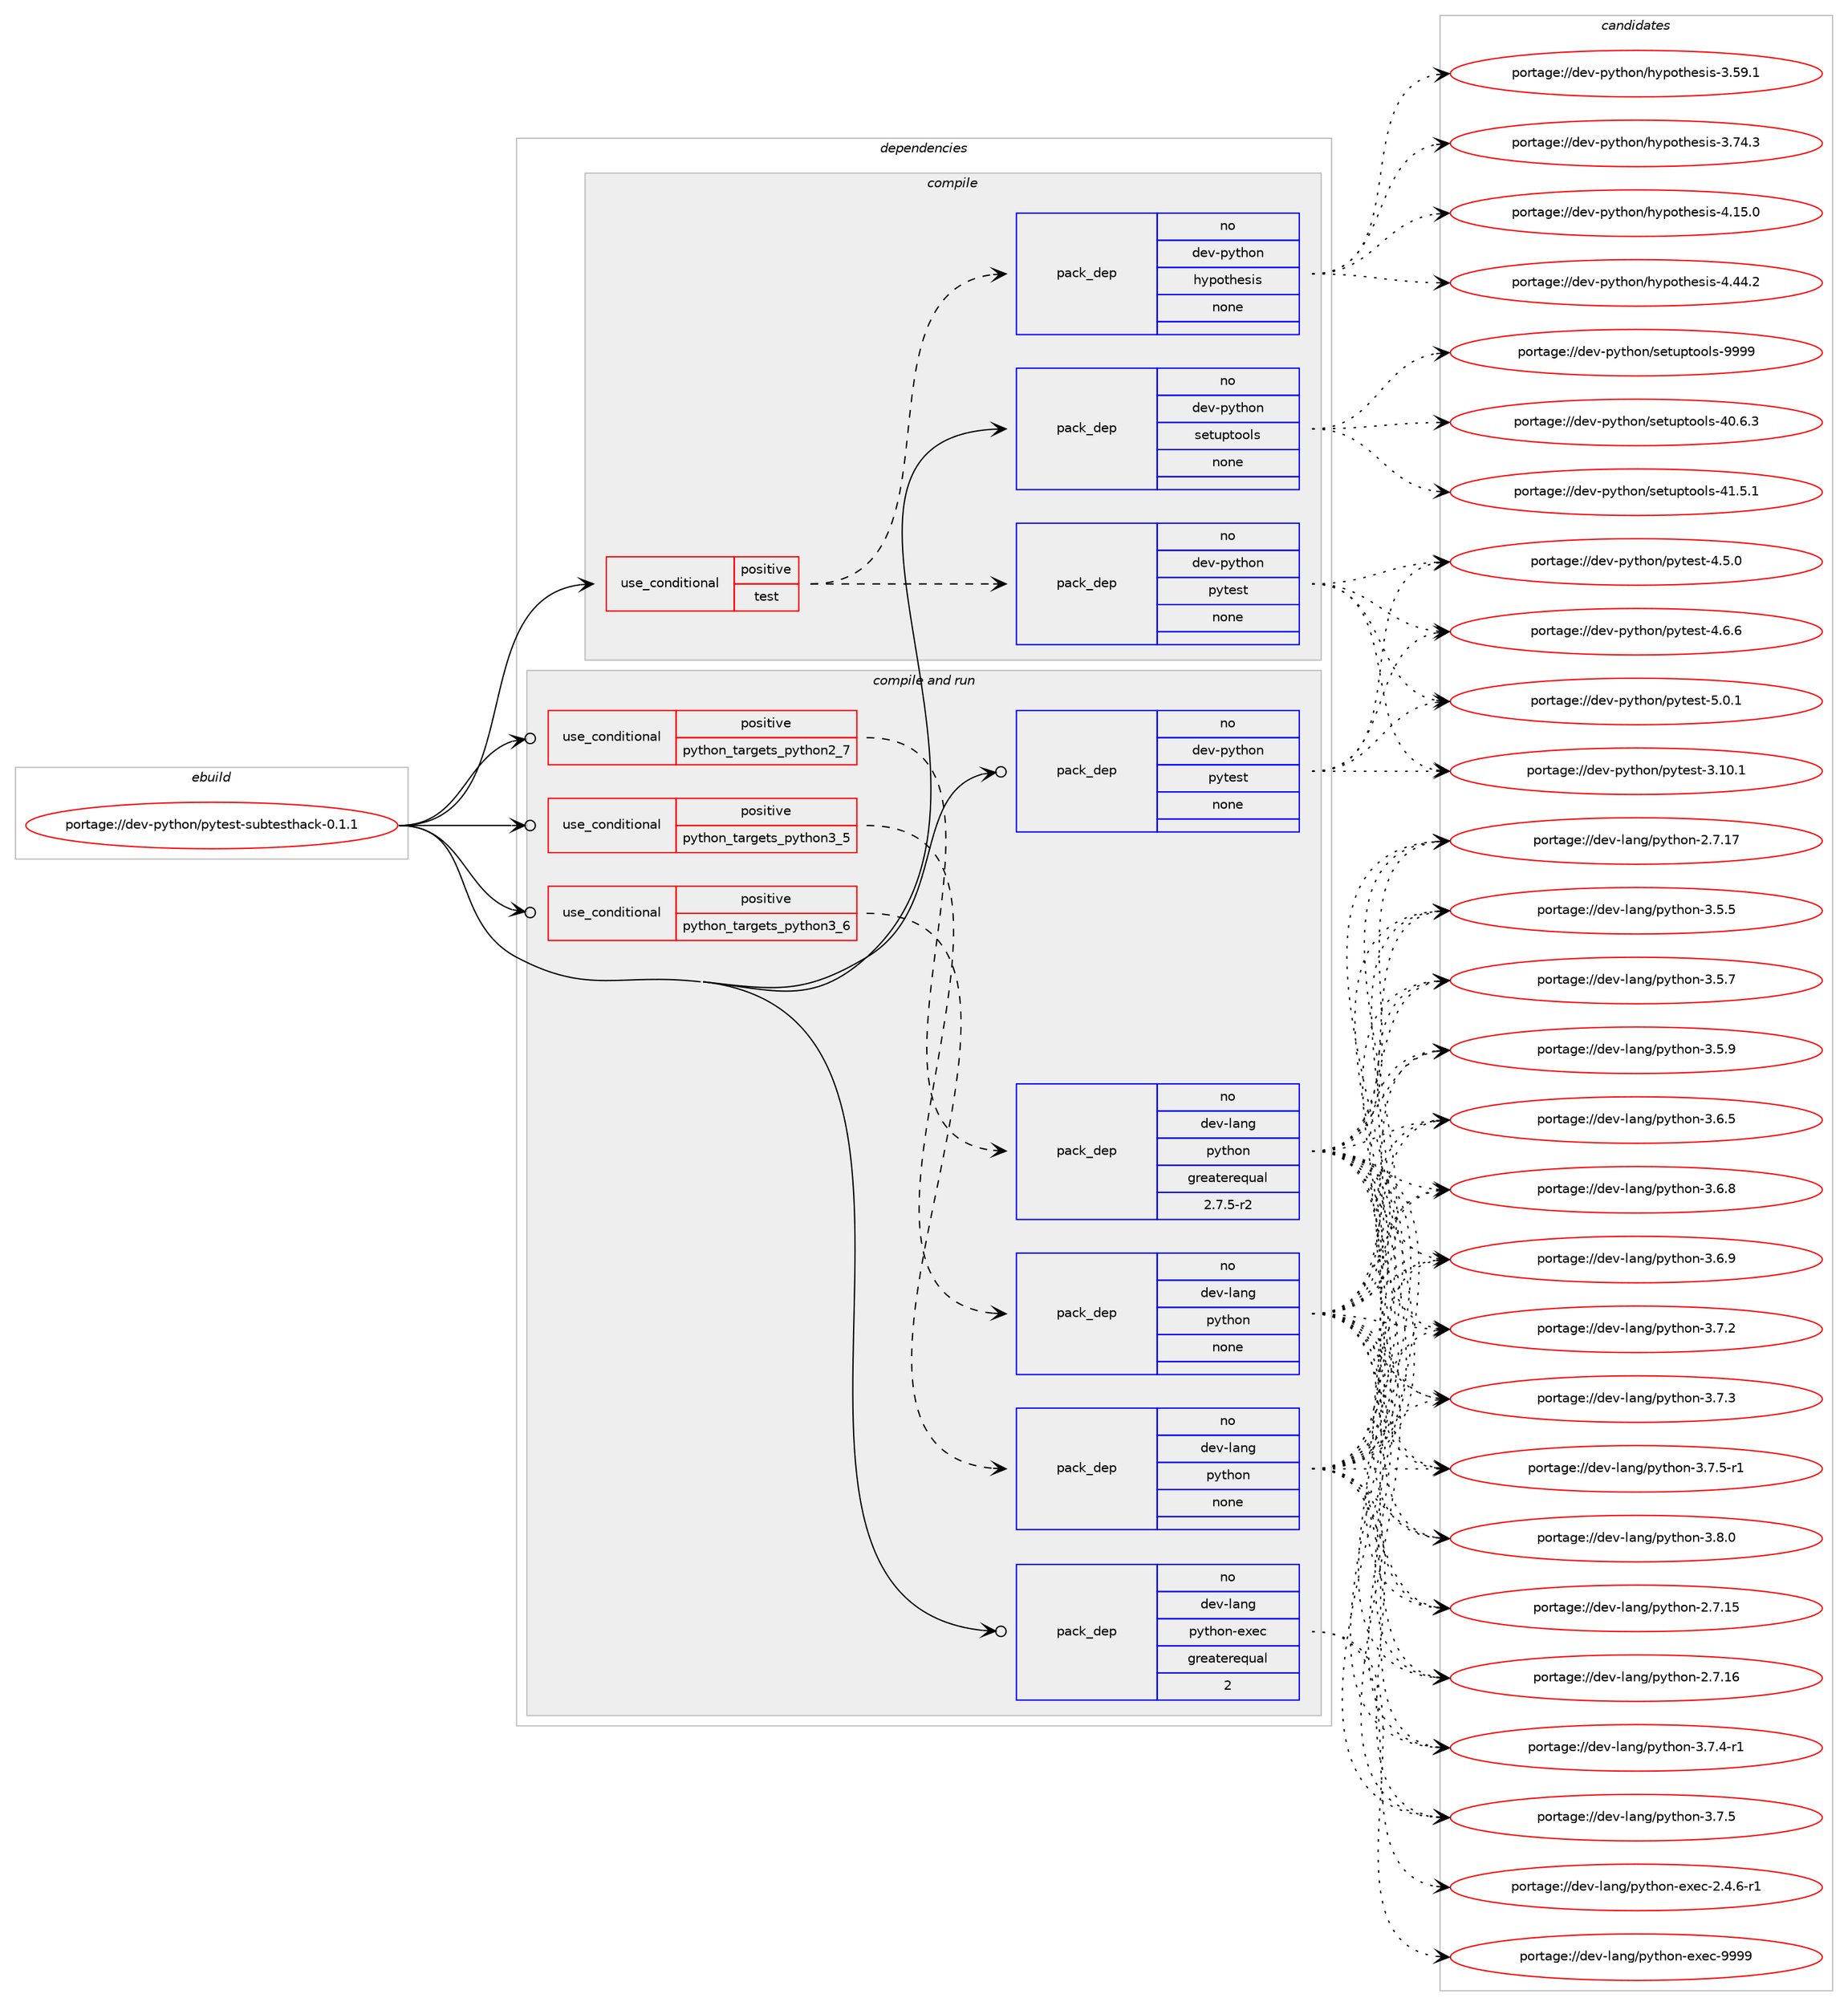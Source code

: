 digraph prolog {

# *************
# Graph options
# *************

newrank=true;
concentrate=true;
compound=true;
graph [rankdir=LR,fontname=Helvetica,fontsize=10,ranksep=1.5];#, ranksep=2.5, nodesep=0.2];
edge  [arrowhead=vee];
node  [fontname=Helvetica,fontsize=10];

# **********
# The ebuild
# **********

subgraph cluster_leftcol {
color=gray;
rank=same;
label=<<i>ebuild</i>>;
id [label="portage://dev-python/pytest-subtesthack-0.1.1", color=red, width=4, href="../dev-python/pytest-subtesthack-0.1.1.svg"];
}

# ****************
# The dependencies
# ****************

subgraph cluster_midcol {
color=gray;
label=<<i>dependencies</i>>;
subgraph cluster_compile {
fillcolor="#eeeeee";
style=filled;
label=<<i>compile</i>>;
subgraph cond36531 {
dependency164984 [label=<<TABLE BORDER="0" CELLBORDER="1" CELLSPACING="0" CELLPADDING="4"><TR><TD ROWSPAN="3" CELLPADDING="10">use_conditional</TD></TR><TR><TD>positive</TD></TR><TR><TD>test</TD></TR></TABLE>>, shape=none, color=red];
subgraph pack125066 {
dependency164985 [label=<<TABLE BORDER="0" CELLBORDER="1" CELLSPACING="0" CELLPADDING="4" WIDTH="220"><TR><TD ROWSPAN="6" CELLPADDING="30">pack_dep</TD></TR><TR><TD WIDTH="110">no</TD></TR><TR><TD>dev-python</TD></TR><TR><TD>hypothesis</TD></TR><TR><TD>none</TD></TR><TR><TD></TD></TR></TABLE>>, shape=none, color=blue];
}
dependency164984:e -> dependency164985:w [weight=20,style="dashed",arrowhead="vee"];
subgraph pack125067 {
dependency164986 [label=<<TABLE BORDER="0" CELLBORDER="1" CELLSPACING="0" CELLPADDING="4" WIDTH="220"><TR><TD ROWSPAN="6" CELLPADDING="30">pack_dep</TD></TR><TR><TD WIDTH="110">no</TD></TR><TR><TD>dev-python</TD></TR><TR><TD>pytest</TD></TR><TR><TD>none</TD></TR><TR><TD></TD></TR></TABLE>>, shape=none, color=blue];
}
dependency164984:e -> dependency164986:w [weight=20,style="dashed",arrowhead="vee"];
}
id:e -> dependency164984:w [weight=20,style="solid",arrowhead="vee"];
subgraph pack125068 {
dependency164987 [label=<<TABLE BORDER="0" CELLBORDER="1" CELLSPACING="0" CELLPADDING="4" WIDTH="220"><TR><TD ROWSPAN="6" CELLPADDING="30">pack_dep</TD></TR><TR><TD WIDTH="110">no</TD></TR><TR><TD>dev-python</TD></TR><TR><TD>setuptools</TD></TR><TR><TD>none</TD></TR><TR><TD></TD></TR></TABLE>>, shape=none, color=blue];
}
id:e -> dependency164987:w [weight=20,style="solid",arrowhead="vee"];
}
subgraph cluster_compileandrun {
fillcolor="#eeeeee";
style=filled;
label=<<i>compile and run</i>>;
subgraph cond36532 {
dependency164988 [label=<<TABLE BORDER="0" CELLBORDER="1" CELLSPACING="0" CELLPADDING="4"><TR><TD ROWSPAN="3" CELLPADDING="10">use_conditional</TD></TR><TR><TD>positive</TD></TR><TR><TD>python_targets_python2_7</TD></TR></TABLE>>, shape=none, color=red];
subgraph pack125069 {
dependency164989 [label=<<TABLE BORDER="0" CELLBORDER="1" CELLSPACING="0" CELLPADDING="4" WIDTH="220"><TR><TD ROWSPAN="6" CELLPADDING="30">pack_dep</TD></TR><TR><TD WIDTH="110">no</TD></TR><TR><TD>dev-lang</TD></TR><TR><TD>python</TD></TR><TR><TD>greaterequal</TD></TR><TR><TD>2.7.5-r2</TD></TR></TABLE>>, shape=none, color=blue];
}
dependency164988:e -> dependency164989:w [weight=20,style="dashed",arrowhead="vee"];
}
id:e -> dependency164988:w [weight=20,style="solid",arrowhead="odotvee"];
subgraph cond36533 {
dependency164990 [label=<<TABLE BORDER="0" CELLBORDER="1" CELLSPACING="0" CELLPADDING="4"><TR><TD ROWSPAN="3" CELLPADDING="10">use_conditional</TD></TR><TR><TD>positive</TD></TR><TR><TD>python_targets_python3_5</TD></TR></TABLE>>, shape=none, color=red];
subgraph pack125070 {
dependency164991 [label=<<TABLE BORDER="0" CELLBORDER="1" CELLSPACING="0" CELLPADDING="4" WIDTH="220"><TR><TD ROWSPAN="6" CELLPADDING="30">pack_dep</TD></TR><TR><TD WIDTH="110">no</TD></TR><TR><TD>dev-lang</TD></TR><TR><TD>python</TD></TR><TR><TD>none</TD></TR><TR><TD></TD></TR></TABLE>>, shape=none, color=blue];
}
dependency164990:e -> dependency164991:w [weight=20,style="dashed",arrowhead="vee"];
}
id:e -> dependency164990:w [weight=20,style="solid",arrowhead="odotvee"];
subgraph cond36534 {
dependency164992 [label=<<TABLE BORDER="0" CELLBORDER="1" CELLSPACING="0" CELLPADDING="4"><TR><TD ROWSPAN="3" CELLPADDING="10">use_conditional</TD></TR><TR><TD>positive</TD></TR><TR><TD>python_targets_python3_6</TD></TR></TABLE>>, shape=none, color=red];
subgraph pack125071 {
dependency164993 [label=<<TABLE BORDER="0" CELLBORDER="1" CELLSPACING="0" CELLPADDING="4" WIDTH="220"><TR><TD ROWSPAN="6" CELLPADDING="30">pack_dep</TD></TR><TR><TD WIDTH="110">no</TD></TR><TR><TD>dev-lang</TD></TR><TR><TD>python</TD></TR><TR><TD>none</TD></TR><TR><TD></TD></TR></TABLE>>, shape=none, color=blue];
}
dependency164992:e -> dependency164993:w [weight=20,style="dashed",arrowhead="vee"];
}
id:e -> dependency164992:w [weight=20,style="solid",arrowhead="odotvee"];
subgraph pack125072 {
dependency164994 [label=<<TABLE BORDER="0" CELLBORDER="1" CELLSPACING="0" CELLPADDING="4" WIDTH="220"><TR><TD ROWSPAN="6" CELLPADDING="30">pack_dep</TD></TR><TR><TD WIDTH="110">no</TD></TR><TR><TD>dev-lang</TD></TR><TR><TD>python-exec</TD></TR><TR><TD>greaterequal</TD></TR><TR><TD>2</TD></TR></TABLE>>, shape=none, color=blue];
}
id:e -> dependency164994:w [weight=20,style="solid",arrowhead="odotvee"];
subgraph pack125073 {
dependency164995 [label=<<TABLE BORDER="0" CELLBORDER="1" CELLSPACING="0" CELLPADDING="4" WIDTH="220"><TR><TD ROWSPAN="6" CELLPADDING="30">pack_dep</TD></TR><TR><TD WIDTH="110">no</TD></TR><TR><TD>dev-python</TD></TR><TR><TD>pytest</TD></TR><TR><TD>none</TD></TR><TR><TD></TD></TR></TABLE>>, shape=none, color=blue];
}
id:e -> dependency164995:w [weight=20,style="solid",arrowhead="odotvee"];
}
subgraph cluster_run {
fillcolor="#eeeeee";
style=filled;
label=<<i>run</i>>;
}
}

# **************
# The candidates
# **************

subgraph cluster_choices {
rank=same;
color=gray;
label=<<i>candidates</i>>;

subgraph choice125066 {
color=black;
nodesep=1;
choiceportage100101118451121211161041111104710412111211111610410111510511545514653574649 [label="portage://dev-python/hypothesis-3.59.1", color=red, width=4,href="../dev-python/hypothesis-3.59.1.svg"];
choiceportage100101118451121211161041111104710412111211111610410111510511545514655524651 [label="portage://dev-python/hypothesis-3.74.3", color=red, width=4,href="../dev-python/hypothesis-3.74.3.svg"];
choiceportage100101118451121211161041111104710412111211111610410111510511545524649534648 [label="portage://dev-python/hypothesis-4.15.0", color=red, width=4,href="../dev-python/hypothesis-4.15.0.svg"];
choiceportage100101118451121211161041111104710412111211111610410111510511545524652524650 [label="portage://dev-python/hypothesis-4.44.2", color=red, width=4,href="../dev-python/hypothesis-4.44.2.svg"];
dependency164985:e -> choiceportage100101118451121211161041111104710412111211111610410111510511545514653574649:w [style=dotted,weight="100"];
dependency164985:e -> choiceportage100101118451121211161041111104710412111211111610410111510511545514655524651:w [style=dotted,weight="100"];
dependency164985:e -> choiceportage100101118451121211161041111104710412111211111610410111510511545524649534648:w [style=dotted,weight="100"];
dependency164985:e -> choiceportage100101118451121211161041111104710412111211111610410111510511545524652524650:w [style=dotted,weight="100"];
}
subgraph choice125067 {
color=black;
nodesep=1;
choiceportage100101118451121211161041111104711212111610111511645514649484649 [label="portage://dev-python/pytest-3.10.1", color=red, width=4,href="../dev-python/pytest-3.10.1.svg"];
choiceportage1001011184511212111610411111047112121116101115116455246534648 [label="portage://dev-python/pytest-4.5.0", color=red, width=4,href="../dev-python/pytest-4.5.0.svg"];
choiceportage1001011184511212111610411111047112121116101115116455246544654 [label="portage://dev-python/pytest-4.6.6", color=red, width=4,href="../dev-python/pytest-4.6.6.svg"];
choiceportage1001011184511212111610411111047112121116101115116455346484649 [label="portage://dev-python/pytest-5.0.1", color=red, width=4,href="../dev-python/pytest-5.0.1.svg"];
dependency164986:e -> choiceportage100101118451121211161041111104711212111610111511645514649484649:w [style=dotted,weight="100"];
dependency164986:e -> choiceportage1001011184511212111610411111047112121116101115116455246534648:w [style=dotted,weight="100"];
dependency164986:e -> choiceportage1001011184511212111610411111047112121116101115116455246544654:w [style=dotted,weight="100"];
dependency164986:e -> choiceportage1001011184511212111610411111047112121116101115116455346484649:w [style=dotted,weight="100"];
}
subgraph choice125068 {
color=black;
nodesep=1;
choiceportage100101118451121211161041111104711510111611711211611111110811545524846544651 [label="portage://dev-python/setuptools-40.6.3", color=red, width=4,href="../dev-python/setuptools-40.6.3.svg"];
choiceportage100101118451121211161041111104711510111611711211611111110811545524946534649 [label="portage://dev-python/setuptools-41.5.1", color=red, width=4,href="../dev-python/setuptools-41.5.1.svg"];
choiceportage10010111845112121116104111110471151011161171121161111111081154557575757 [label="portage://dev-python/setuptools-9999", color=red, width=4,href="../dev-python/setuptools-9999.svg"];
dependency164987:e -> choiceportage100101118451121211161041111104711510111611711211611111110811545524846544651:w [style=dotted,weight="100"];
dependency164987:e -> choiceportage100101118451121211161041111104711510111611711211611111110811545524946534649:w [style=dotted,weight="100"];
dependency164987:e -> choiceportage10010111845112121116104111110471151011161171121161111111081154557575757:w [style=dotted,weight="100"];
}
subgraph choice125069 {
color=black;
nodesep=1;
choiceportage10010111845108971101034711212111610411111045504655464953 [label="portage://dev-lang/python-2.7.15", color=red, width=4,href="../dev-lang/python-2.7.15.svg"];
choiceportage10010111845108971101034711212111610411111045504655464954 [label="portage://dev-lang/python-2.7.16", color=red, width=4,href="../dev-lang/python-2.7.16.svg"];
choiceportage10010111845108971101034711212111610411111045504655464955 [label="portage://dev-lang/python-2.7.17", color=red, width=4,href="../dev-lang/python-2.7.17.svg"];
choiceportage100101118451089711010347112121116104111110455146534653 [label="portage://dev-lang/python-3.5.5", color=red, width=4,href="../dev-lang/python-3.5.5.svg"];
choiceportage100101118451089711010347112121116104111110455146534655 [label="portage://dev-lang/python-3.5.7", color=red, width=4,href="../dev-lang/python-3.5.7.svg"];
choiceportage100101118451089711010347112121116104111110455146534657 [label="portage://dev-lang/python-3.5.9", color=red, width=4,href="../dev-lang/python-3.5.9.svg"];
choiceportage100101118451089711010347112121116104111110455146544653 [label="portage://dev-lang/python-3.6.5", color=red, width=4,href="../dev-lang/python-3.6.5.svg"];
choiceportage100101118451089711010347112121116104111110455146544656 [label="portage://dev-lang/python-3.6.8", color=red, width=4,href="../dev-lang/python-3.6.8.svg"];
choiceportage100101118451089711010347112121116104111110455146544657 [label="portage://dev-lang/python-3.6.9", color=red, width=4,href="../dev-lang/python-3.6.9.svg"];
choiceportage100101118451089711010347112121116104111110455146554650 [label="portage://dev-lang/python-3.7.2", color=red, width=4,href="../dev-lang/python-3.7.2.svg"];
choiceportage100101118451089711010347112121116104111110455146554651 [label="portage://dev-lang/python-3.7.3", color=red, width=4,href="../dev-lang/python-3.7.3.svg"];
choiceportage1001011184510897110103471121211161041111104551465546524511449 [label="portage://dev-lang/python-3.7.4-r1", color=red, width=4,href="../dev-lang/python-3.7.4-r1.svg"];
choiceportage100101118451089711010347112121116104111110455146554653 [label="portage://dev-lang/python-3.7.5", color=red, width=4,href="../dev-lang/python-3.7.5.svg"];
choiceportage1001011184510897110103471121211161041111104551465546534511449 [label="portage://dev-lang/python-3.7.5-r1", color=red, width=4,href="../dev-lang/python-3.7.5-r1.svg"];
choiceportage100101118451089711010347112121116104111110455146564648 [label="portage://dev-lang/python-3.8.0", color=red, width=4,href="../dev-lang/python-3.8.0.svg"];
dependency164989:e -> choiceportage10010111845108971101034711212111610411111045504655464953:w [style=dotted,weight="100"];
dependency164989:e -> choiceportage10010111845108971101034711212111610411111045504655464954:w [style=dotted,weight="100"];
dependency164989:e -> choiceportage10010111845108971101034711212111610411111045504655464955:w [style=dotted,weight="100"];
dependency164989:e -> choiceportage100101118451089711010347112121116104111110455146534653:w [style=dotted,weight="100"];
dependency164989:e -> choiceportage100101118451089711010347112121116104111110455146534655:w [style=dotted,weight="100"];
dependency164989:e -> choiceportage100101118451089711010347112121116104111110455146534657:w [style=dotted,weight="100"];
dependency164989:e -> choiceportage100101118451089711010347112121116104111110455146544653:w [style=dotted,weight="100"];
dependency164989:e -> choiceportage100101118451089711010347112121116104111110455146544656:w [style=dotted,weight="100"];
dependency164989:e -> choiceportage100101118451089711010347112121116104111110455146544657:w [style=dotted,weight="100"];
dependency164989:e -> choiceportage100101118451089711010347112121116104111110455146554650:w [style=dotted,weight="100"];
dependency164989:e -> choiceportage100101118451089711010347112121116104111110455146554651:w [style=dotted,weight="100"];
dependency164989:e -> choiceportage1001011184510897110103471121211161041111104551465546524511449:w [style=dotted,weight="100"];
dependency164989:e -> choiceportage100101118451089711010347112121116104111110455146554653:w [style=dotted,weight="100"];
dependency164989:e -> choiceportage1001011184510897110103471121211161041111104551465546534511449:w [style=dotted,weight="100"];
dependency164989:e -> choiceportage100101118451089711010347112121116104111110455146564648:w [style=dotted,weight="100"];
}
subgraph choice125070 {
color=black;
nodesep=1;
choiceportage10010111845108971101034711212111610411111045504655464953 [label="portage://dev-lang/python-2.7.15", color=red, width=4,href="../dev-lang/python-2.7.15.svg"];
choiceportage10010111845108971101034711212111610411111045504655464954 [label="portage://dev-lang/python-2.7.16", color=red, width=4,href="../dev-lang/python-2.7.16.svg"];
choiceportage10010111845108971101034711212111610411111045504655464955 [label="portage://dev-lang/python-2.7.17", color=red, width=4,href="../dev-lang/python-2.7.17.svg"];
choiceportage100101118451089711010347112121116104111110455146534653 [label="portage://dev-lang/python-3.5.5", color=red, width=4,href="../dev-lang/python-3.5.5.svg"];
choiceportage100101118451089711010347112121116104111110455146534655 [label="portage://dev-lang/python-3.5.7", color=red, width=4,href="../dev-lang/python-3.5.7.svg"];
choiceportage100101118451089711010347112121116104111110455146534657 [label="portage://dev-lang/python-3.5.9", color=red, width=4,href="../dev-lang/python-3.5.9.svg"];
choiceportage100101118451089711010347112121116104111110455146544653 [label="portage://dev-lang/python-3.6.5", color=red, width=4,href="../dev-lang/python-3.6.5.svg"];
choiceportage100101118451089711010347112121116104111110455146544656 [label="portage://dev-lang/python-3.6.8", color=red, width=4,href="../dev-lang/python-3.6.8.svg"];
choiceportage100101118451089711010347112121116104111110455146544657 [label="portage://dev-lang/python-3.6.9", color=red, width=4,href="../dev-lang/python-3.6.9.svg"];
choiceportage100101118451089711010347112121116104111110455146554650 [label="portage://dev-lang/python-3.7.2", color=red, width=4,href="../dev-lang/python-3.7.2.svg"];
choiceportage100101118451089711010347112121116104111110455146554651 [label="portage://dev-lang/python-3.7.3", color=red, width=4,href="../dev-lang/python-3.7.3.svg"];
choiceportage1001011184510897110103471121211161041111104551465546524511449 [label="portage://dev-lang/python-3.7.4-r1", color=red, width=4,href="../dev-lang/python-3.7.4-r1.svg"];
choiceportage100101118451089711010347112121116104111110455146554653 [label="portage://dev-lang/python-3.7.5", color=red, width=4,href="../dev-lang/python-3.7.5.svg"];
choiceportage1001011184510897110103471121211161041111104551465546534511449 [label="portage://dev-lang/python-3.7.5-r1", color=red, width=4,href="../dev-lang/python-3.7.5-r1.svg"];
choiceportage100101118451089711010347112121116104111110455146564648 [label="portage://dev-lang/python-3.8.0", color=red, width=4,href="../dev-lang/python-3.8.0.svg"];
dependency164991:e -> choiceportage10010111845108971101034711212111610411111045504655464953:w [style=dotted,weight="100"];
dependency164991:e -> choiceportage10010111845108971101034711212111610411111045504655464954:w [style=dotted,weight="100"];
dependency164991:e -> choiceportage10010111845108971101034711212111610411111045504655464955:w [style=dotted,weight="100"];
dependency164991:e -> choiceportage100101118451089711010347112121116104111110455146534653:w [style=dotted,weight="100"];
dependency164991:e -> choiceportage100101118451089711010347112121116104111110455146534655:w [style=dotted,weight="100"];
dependency164991:e -> choiceportage100101118451089711010347112121116104111110455146534657:w [style=dotted,weight="100"];
dependency164991:e -> choiceportage100101118451089711010347112121116104111110455146544653:w [style=dotted,weight="100"];
dependency164991:e -> choiceportage100101118451089711010347112121116104111110455146544656:w [style=dotted,weight="100"];
dependency164991:e -> choiceportage100101118451089711010347112121116104111110455146544657:w [style=dotted,weight="100"];
dependency164991:e -> choiceportage100101118451089711010347112121116104111110455146554650:w [style=dotted,weight="100"];
dependency164991:e -> choiceportage100101118451089711010347112121116104111110455146554651:w [style=dotted,weight="100"];
dependency164991:e -> choiceportage1001011184510897110103471121211161041111104551465546524511449:w [style=dotted,weight="100"];
dependency164991:e -> choiceportage100101118451089711010347112121116104111110455146554653:w [style=dotted,weight="100"];
dependency164991:e -> choiceportage1001011184510897110103471121211161041111104551465546534511449:w [style=dotted,weight="100"];
dependency164991:e -> choiceportage100101118451089711010347112121116104111110455146564648:w [style=dotted,weight="100"];
}
subgraph choice125071 {
color=black;
nodesep=1;
choiceportage10010111845108971101034711212111610411111045504655464953 [label="portage://dev-lang/python-2.7.15", color=red, width=4,href="../dev-lang/python-2.7.15.svg"];
choiceportage10010111845108971101034711212111610411111045504655464954 [label="portage://dev-lang/python-2.7.16", color=red, width=4,href="../dev-lang/python-2.7.16.svg"];
choiceportage10010111845108971101034711212111610411111045504655464955 [label="portage://dev-lang/python-2.7.17", color=red, width=4,href="../dev-lang/python-2.7.17.svg"];
choiceportage100101118451089711010347112121116104111110455146534653 [label="portage://dev-lang/python-3.5.5", color=red, width=4,href="../dev-lang/python-3.5.5.svg"];
choiceportage100101118451089711010347112121116104111110455146534655 [label="portage://dev-lang/python-3.5.7", color=red, width=4,href="../dev-lang/python-3.5.7.svg"];
choiceportage100101118451089711010347112121116104111110455146534657 [label="portage://dev-lang/python-3.5.9", color=red, width=4,href="../dev-lang/python-3.5.9.svg"];
choiceportage100101118451089711010347112121116104111110455146544653 [label="portage://dev-lang/python-3.6.5", color=red, width=4,href="../dev-lang/python-3.6.5.svg"];
choiceportage100101118451089711010347112121116104111110455146544656 [label="portage://dev-lang/python-3.6.8", color=red, width=4,href="../dev-lang/python-3.6.8.svg"];
choiceportage100101118451089711010347112121116104111110455146544657 [label="portage://dev-lang/python-3.6.9", color=red, width=4,href="../dev-lang/python-3.6.9.svg"];
choiceportage100101118451089711010347112121116104111110455146554650 [label="portage://dev-lang/python-3.7.2", color=red, width=4,href="../dev-lang/python-3.7.2.svg"];
choiceportage100101118451089711010347112121116104111110455146554651 [label="portage://dev-lang/python-3.7.3", color=red, width=4,href="../dev-lang/python-3.7.3.svg"];
choiceportage1001011184510897110103471121211161041111104551465546524511449 [label="portage://dev-lang/python-3.7.4-r1", color=red, width=4,href="../dev-lang/python-3.7.4-r1.svg"];
choiceportage100101118451089711010347112121116104111110455146554653 [label="portage://dev-lang/python-3.7.5", color=red, width=4,href="../dev-lang/python-3.7.5.svg"];
choiceportage1001011184510897110103471121211161041111104551465546534511449 [label="portage://dev-lang/python-3.7.5-r1", color=red, width=4,href="../dev-lang/python-3.7.5-r1.svg"];
choiceportage100101118451089711010347112121116104111110455146564648 [label="portage://dev-lang/python-3.8.0", color=red, width=4,href="../dev-lang/python-3.8.0.svg"];
dependency164993:e -> choiceportage10010111845108971101034711212111610411111045504655464953:w [style=dotted,weight="100"];
dependency164993:e -> choiceportage10010111845108971101034711212111610411111045504655464954:w [style=dotted,weight="100"];
dependency164993:e -> choiceportage10010111845108971101034711212111610411111045504655464955:w [style=dotted,weight="100"];
dependency164993:e -> choiceportage100101118451089711010347112121116104111110455146534653:w [style=dotted,weight="100"];
dependency164993:e -> choiceportage100101118451089711010347112121116104111110455146534655:w [style=dotted,weight="100"];
dependency164993:e -> choiceportage100101118451089711010347112121116104111110455146534657:w [style=dotted,weight="100"];
dependency164993:e -> choiceportage100101118451089711010347112121116104111110455146544653:w [style=dotted,weight="100"];
dependency164993:e -> choiceportage100101118451089711010347112121116104111110455146544656:w [style=dotted,weight="100"];
dependency164993:e -> choiceportage100101118451089711010347112121116104111110455146544657:w [style=dotted,weight="100"];
dependency164993:e -> choiceportage100101118451089711010347112121116104111110455146554650:w [style=dotted,weight="100"];
dependency164993:e -> choiceportage100101118451089711010347112121116104111110455146554651:w [style=dotted,weight="100"];
dependency164993:e -> choiceportage1001011184510897110103471121211161041111104551465546524511449:w [style=dotted,weight="100"];
dependency164993:e -> choiceportage100101118451089711010347112121116104111110455146554653:w [style=dotted,weight="100"];
dependency164993:e -> choiceportage1001011184510897110103471121211161041111104551465546534511449:w [style=dotted,weight="100"];
dependency164993:e -> choiceportage100101118451089711010347112121116104111110455146564648:w [style=dotted,weight="100"];
}
subgraph choice125072 {
color=black;
nodesep=1;
choiceportage10010111845108971101034711212111610411111045101120101994550465246544511449 [label="portage://dev-lang/python-exec-2.4.6-r1", color=red, width=4,href="../dev-lang/python-exec-2.4.6-r1.svg"];
choiceportage10010111845108971101034711212111610411111045101120101994557575757 [label="portage://dev-lang/python-exec-9999", color=red, width=4,href="../dev-lang/python-exec-9999.svg"];
dependency164994:e -> choiceportage10010111845108971101034711212111610411111045101120101994550465246544511449:w [style=dotted,weight="100"];
dependency164994:e -> choiceportage10010111845108971101034711212111610411111045101120101994557575757:w [style=dotted,weight="100"];
}
subgraph choice125073 {
color=black;
nodesep=1;
choiceportage100101118451121211161041111104711212111610111511645514649484649 [label="portage://dev-python/pytest-3.10.1", color=red, width=4,href="../dev-python/pytest-3.10.1.svg"];
choiceportage1001011184511212111610411111047112121116101115116455246534648 [label="portage://dev-python/pytest-4.5.0", color=red, width=4,href="../dev-python/pytest-4.5.0.svg"];
choiceportage1001011184511212111610411111047112121116101115116455246544654 [label="portage://dev-python/pytest-4.6.6", color=red, width=4,href="../dev-python/pytest-4.6.6.svg"];
choiceportage1001011184511212111610411111047112121116101115116455346484649 [label="portage://dev-python/pytest-5.0.1", color=red, width=4,href="../dev-python/pytest-5.0.1.svg"];
dependency164995:e -> choiceportage100101118451121211161041111104711212111610111511645514649484649:w [style=dotted,weight="100"];
dependency164995:e -> choiceportage1001011184511212111610411111047112121116101115116455246534648:w [style=dotted,weight="100"];
dependency164995:e -> choiceportage1001011184511212111610411111047112121116101115116455246544654:w [style=dotted,weight="100"];
dependency164995:e -> choiceportage1001011184511212111610411111047112121116101115116455346484649:w [style=dotted,weight="100"];
}
}

}
